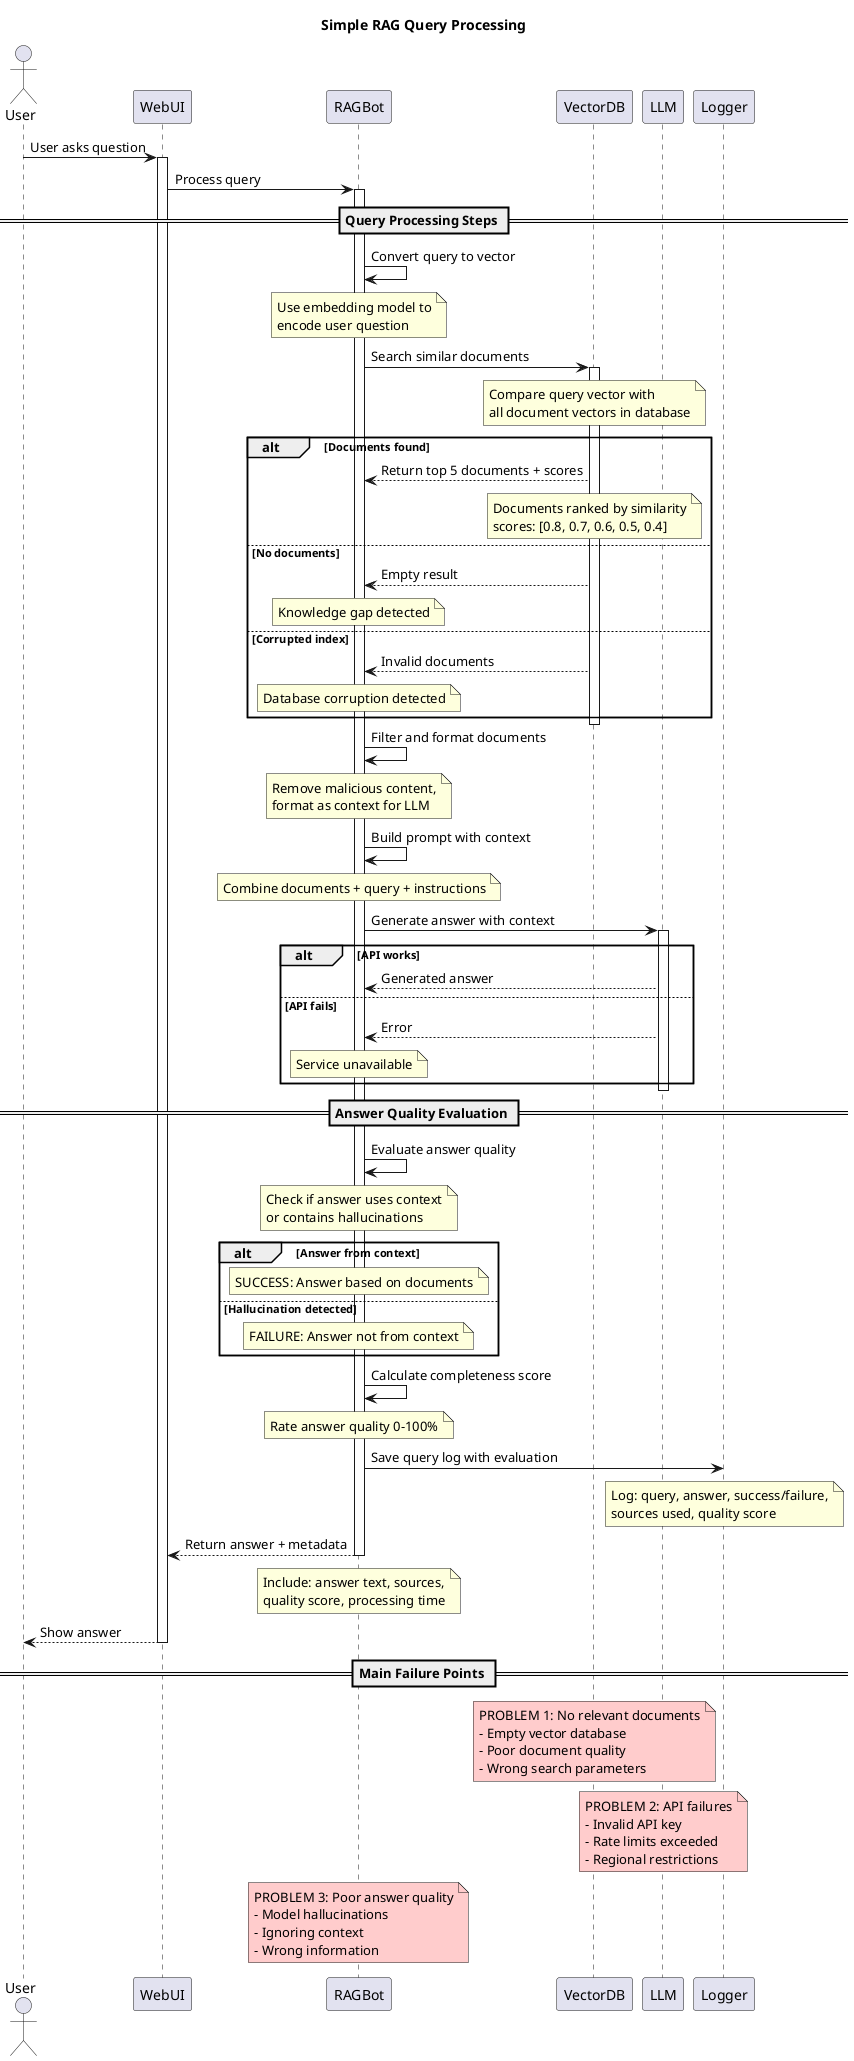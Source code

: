 @startuml
title Simple RAG Query Processing

actor User
participant WebUI
participant RAGBot
participant VectorDB
participant LLM
participant Logger

User -> WebUI: User asks question
activate WebUI

WebUI -> RAGBot: Process query
activate RAGBot

== Query Processing Steps ==

RAGBot -> RAGBot: Convert query to vector
note over RAGBot: Use embedding model to\nencode user question

RAGBot -> VectorDB: Search similar documents
activate VectorDB
note over VectorDB: Compare query vector with\nall document vectors in database

alt Documents found
    VectorDB --> RAGBot: Return top 5 documents + scores
    note over VectorDB: Documents ranked by similarity\nscores: [0.8, 0.7, 0.6, 0.5, 0.4]
else No documents
    VectorDB --> RAGBot: Empty result
    note over RAGBot: Knowledge gap detected
else Corrupted index
    VectorDB --> RAGBot: Invalid documents
    note over RAGBot: Database corruption detected
end
deactivate VectorDB

RAGBot -> RAGBot: Filter and format documents
note over RAGBot: Remove malicious content,\nformat as context for LLM

RAGBot -> RAGBot: Build prompt with context
note over RAGBot: Combine documents + query + instructions

RAGBot -> LLM: Generate answer with context
activate LLM

alt API works
    LLM --> RAGBot: Generated answer
else API fails
    LLM --> RAGBot: Error
    note over RAGBot: Service unavailable
end
deactivate LLM

== Answer Quality Evaluation ==

RAGBot -> RAGBot: Evaluate answer quality
note over RAGBot: Check if answer uses context\nor contains hallucinations

alt Answer from context
    note over RAGBot: SUCCESS: Answer based on documents
else Hallucination detected
    note over RAGBot: FAILURE: Answer not from context
end

RAGBot -> RAGBot: Calculate completeness score
note over RAGBot: Rate answer quality 0-100%

RAGBot -> Logger: Save query log with evaluation
note over Logger: Log: query, answer, success/failure,\nsources used, quality score

RAGBot --> WebUI: Return answer + metadata
note over RAGBot: Include: answer text, sources,\nquality score, processing time
deactivate RAGBot

WebUI --> User: Show answer
deactivate WebUI

== Main Failure Points ==

note over VectorDB #ffcccc
PROBLEM 1: No relevant documents
- Empty vector database
- Poor document quality
- Wrong search parameters
end note

note over LLM #ffcccc
PROBLEM 2: API failures
- Invalid API key
- Rate limits exceeded  
- Regional restrictions
end note

note over RAGBot #ffcccc
PROBLEM 3: Poor answer quality
- Model hallucinations
- Ignoring context
- Wrong information
end note

@enduml